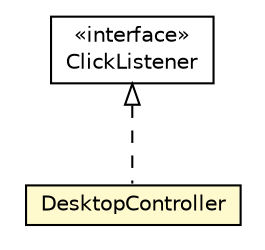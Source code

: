 #!/usr/local/bin/dot
#
# Class diagram 
# Generated by UMLGraph version R5_6-24-gf6e263 (http://www.umlgraph.org/)
#

digraph G {
	edge [fontname="Helvetica",fontsize=10,labelfontname="Helvetica",labelfontsize=10];
	node [fontname="Helvetica",fontsize=10,shape=plaintext];
	nodesep=0.25;
	ranksep=0.5;
	// org.universAAL.ucc.controller.desktop.DesktopController
	c3537788 [label=<<table title="org.universAAL.ucc.controller.desktop.DesktopController" border="0" cellborder="1" cellspacing="0" cellpadding="2" port="p" bgcolor="lemonChiffon" href="./DesktopController.html">
		<tr><td><table border="0" cellspacing="0" cellpadding="1">
<tr><td align="center" balign="center"> DesktopController </td></tr>
		</table></td></tr>
		</table>>, URL="./DesktopController.html", fontname="Helvetica", fontcolor="black", fontsize=10.0];
	//org.universAAL.ucc.controller.desktop.DesktopController implements com.vaadin.ui.Button.ClickListener
	c3537799:p -> c3537788:p [dir=back,arrowtail=empty,style=dashed];
	// com.vaadin.ui.Button.ClickListener
	c3537799 [label=<<table title="com.vaadin.ui.Button.ClickListener" border="0" cellborder="1" cellspacing="0" cellpadding="2" port="p" href="http://java.sun.com/j2se/1.4.2/docs/api/com/vaadin/ui/Button/ClickListener.html">
		<tr><td><table border="0" cellspacing="0" cellpadding="1">
<tr><td align="center" balign="center"> &#171;interface&#187; </td></tr>
<tr><td align="center" balign="center"> ClickListener </td></tr>
		</table></td></tr>
		</table>>, URL="http://java.sun.com/j2se/1.4.2/docs/api/com/vaadin/ui/Button/ClickListener.html", fontname="Helvetica", fontcolor="black", fontsize=10.0];
}

